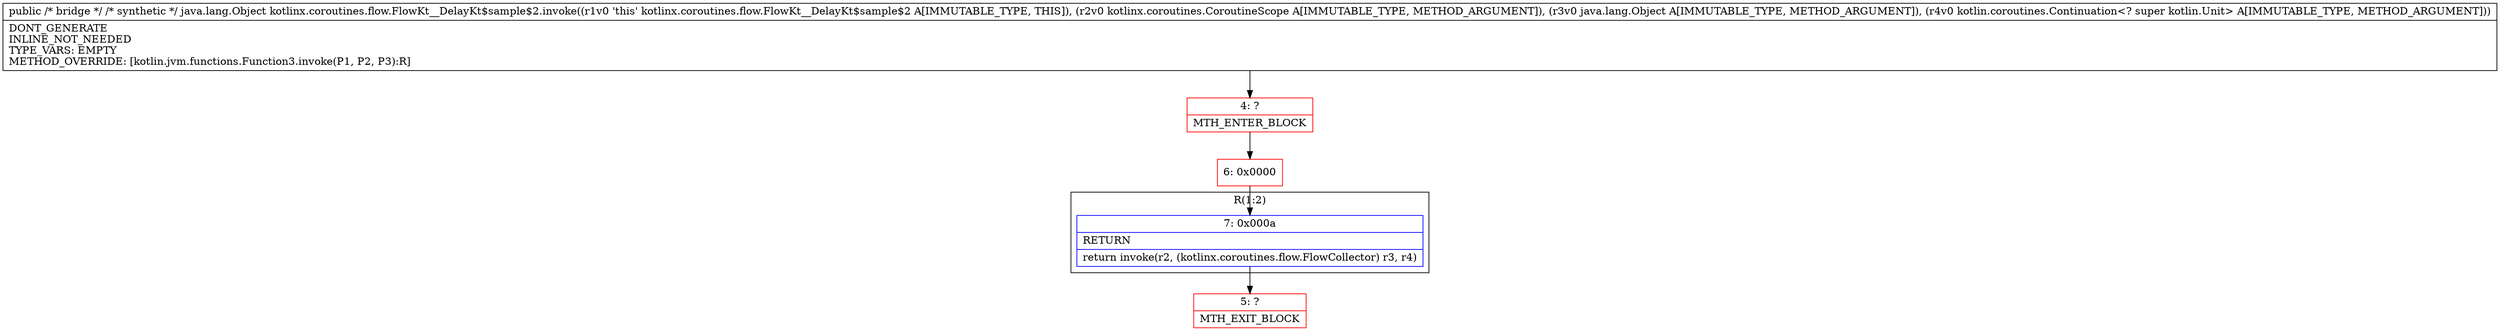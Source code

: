 digraph "CFG forkotlinx.coroutines.flow.FlowKt__DelayKt$sample$2.invoke(Ljava\/lang\/Object;Ljava\/lang\/Object;Ljava\/lang\/Object;)Ljava\/lang\/Object;" {
subgraph cluster_Region_2054246852 {
label = "R(1:2)";
node [shape=record,color=blue];
Node_7 [shape=record,label="{7\:\ 0x000a|RETURN\l|return invoke(r2, (kotlinx.coroutines.flow.FlowCollector) r3, r4)\l}"];
}
Node_4 [shape=record,color=red,label="{4\:\ ?|MTH_ENTER_BLOCK\l}"];
Node_6 [shape=record,color=red,label="{6\:\ 0x0000}"];
Node_5 [shape=record,color=red,label="{5\:\ ?|MTH_EXIT_BLOCK\l}"];
MethodNode[shape=record,label="{public \/* bridge *\/ \/* synthetic *\/ java.lang.Object kotlinx.coroutines.flow.FlowKt__DelayKt$sample$2.invoke((r1v0 'this' kotlinx.coroutines.flow.FlowKt__DelayKt$sample$2 A[IMMUTABLE_TYPE, THIS]), (r2v0 kotlinx.coroutines.CoroutineScope A[IMMUTABLE_TYPE, METHOD_ARGUMENT]), (r3v0 java.lang.Object A[IMMUTABLE_TYPE, METHOD_ARGUMENT]), (r4v0 kotlin.coroutines.Continuation\<? super kotlin.Unit\> A[IMMUTABLE_TYPE, METHOD_ARGUMENT]))  | DONT_GENERATE\lINLINE_NOT_NEEDED\lTYPE_VARS: EMPTY\lMETHOD_OVERRIDE: [kotlin.jvm.functions.Function3.invoke(P1, P2, P3):R]\l}"];
MethodNode -> Node_4;Node_7 -> Node_5;
Node_4 -> Node_6;
Node_6 -> Node_7;
}

